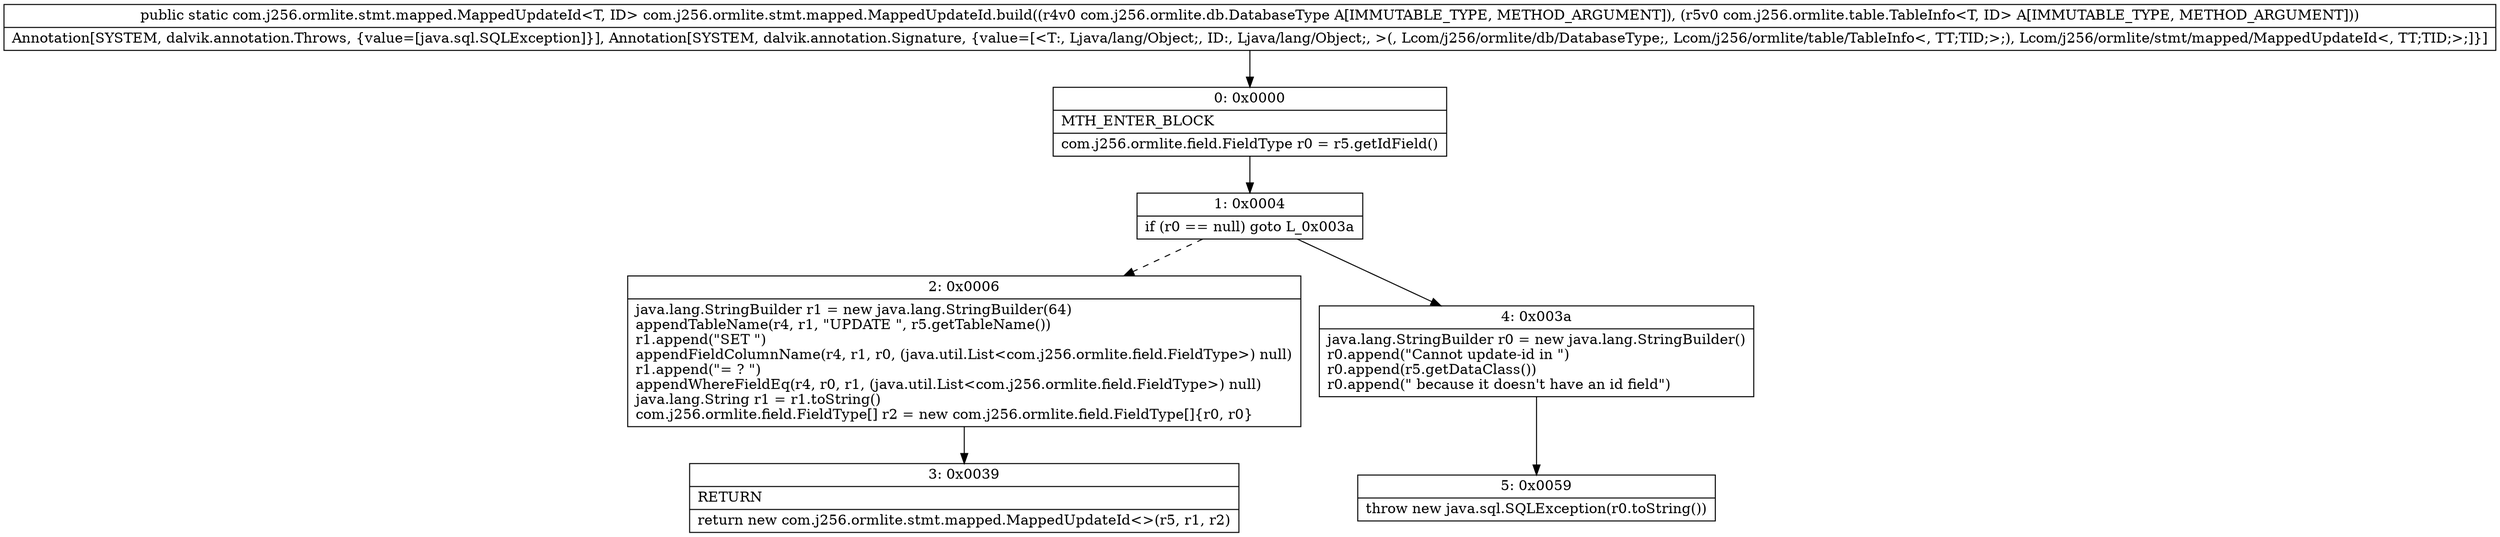 digraph "CFG forcom.j256.ormlite.stmt.mapped.MappedUpdateId.build(Lcom\/j256\/ormlite\/db\/DatabaseType;Lcom\/j256\/ormlite\/table\/TableInfo;)Lcom\/j256\/ormlite\/stmt\/mapped\/MappedUpdateId;" {
Node_0 [shape=record,label="{0\:\ 0x0000|MTH_ENTER_BLOCK\l|com.j256.ormlite.field.FieldType r0 = r5.getIdField()\l}"];
Node_1 [shape=record,label="{1\:\ 0x0004|if (r0 == null) goto L_0x003a\l}"];
Node_2 [shape=record,label="{2\:\ 0x0006|java.lang.StringBuilder r1 = new java.lang.StringBuilder(64)\lappendTableName(r4, r1, \"UPDATE \", r5.getTableName())\lr1.append(\"SET \")\lappendFieldColumnName(r4, r1, r0, (java.util.List\<com.j256.ormlite.field.FieldType\>) null)\lr1.append(\"= ? \")\lappendWhereFieldEq(r4, r0, r1, (java.util.List\<com.j256.ormlite.field.FieldType\>) null)\ljava.lang.String r1 = r1.toString()\lcom.j256.ormlite.field.FieldType[] r2 = new com.j256.ormlite.field.FieldType[]\{r0, r0\}\l}"];
Node_3 [shape=record,label="{3\:\ 0x0039|RETURN\l|return new com.j256.ormlite.stmt.mapped.MappedUpdateId\<\>(r5, r1, r2)\l}"];
Node_4 [shape=record,label="{4\:\ 0x003a|java.lang.StringBuilder r0 = new java.lang.StringBuilder()\lr0.append(\"Cannot update\-id in \")\lr0.append(r5.getDataClass())\lr0.append(\" because it doesn't have an id field\")\l}"];
Node_5 [shape=record,label="{5\:\ 0x0059|throw new java.sql.SQLException(r0.toString())\l}"];
MethodNode[shape=record,label="{public static com.j256.ormlite.stmt.mapped.MappedUpdateId\<T, ID\> com.j256.ormlite.stmt.mapped.MappedUpdateId.build((r4v0 com.j256.ormlite.db.DatabaseType A[IMMUTABLE_TYPE, METHOD_ARGUMENT]), (r5v0 com.j256.ormlite.table.TableInfo\<T, ID\> A[IMMUTABLE_TYPE, METHOD_ARGUMENT]))  | Annotation[SYSTEM, dalvik.annotation.Throws, \{value=[java.sql.SQLException]\}], Annotation[SYSTEM, dalvik.annotation.Signature, \{value=[\<T:, Ljava\/lang\/Object;, ID:, Ljava\/lang\/Object;, \>(, Lcom\/j256\/ormlite\/db\/DatabaseType;, Lcom\/j256\/ormlite\/table\/TableInfo\<, TT;TID;\>;), Lcom\/j256\/ormlite\/stmt\/mapped\/MappedUpdateId\<, TT;TID;\>;]\}]\l}"];
MethodNode -> Node_0;
Node_0 -> Node_1;
Node_1 -> Node_2[style=dashed];
Node_1 -> Node_4;
Node_2 -> Node_3;
Node_4 -> Node_5;
}

